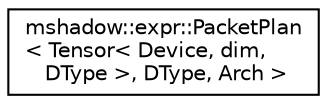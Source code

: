 digraph "Graphical Class Hierarchy"
{
 // LATEX_PDF_SIZE
  edge [fontname="Helvetica",fontsize="10",labelfontname="Helvetica",labelfontsize="10"];
  node [fontname="Helvetica",fontsize="10",shape=record];
  rankdir="LR";
  Node0 [label="mshadow::expr::PacketPlan\l\< Tensor\< Device, dim,\l DType \>, DType, Arch \>",height=0.2,width=0.4,color="black", fillcolor="white", style="filled",URL="$classmshadow_1_1expr_1_1PacketPlan_3_01Tensor_3_01Device_00_01dim_00_01DType_01_4_00_01DType_00_01Arch_01_4.html",tooltip=" "];
}
